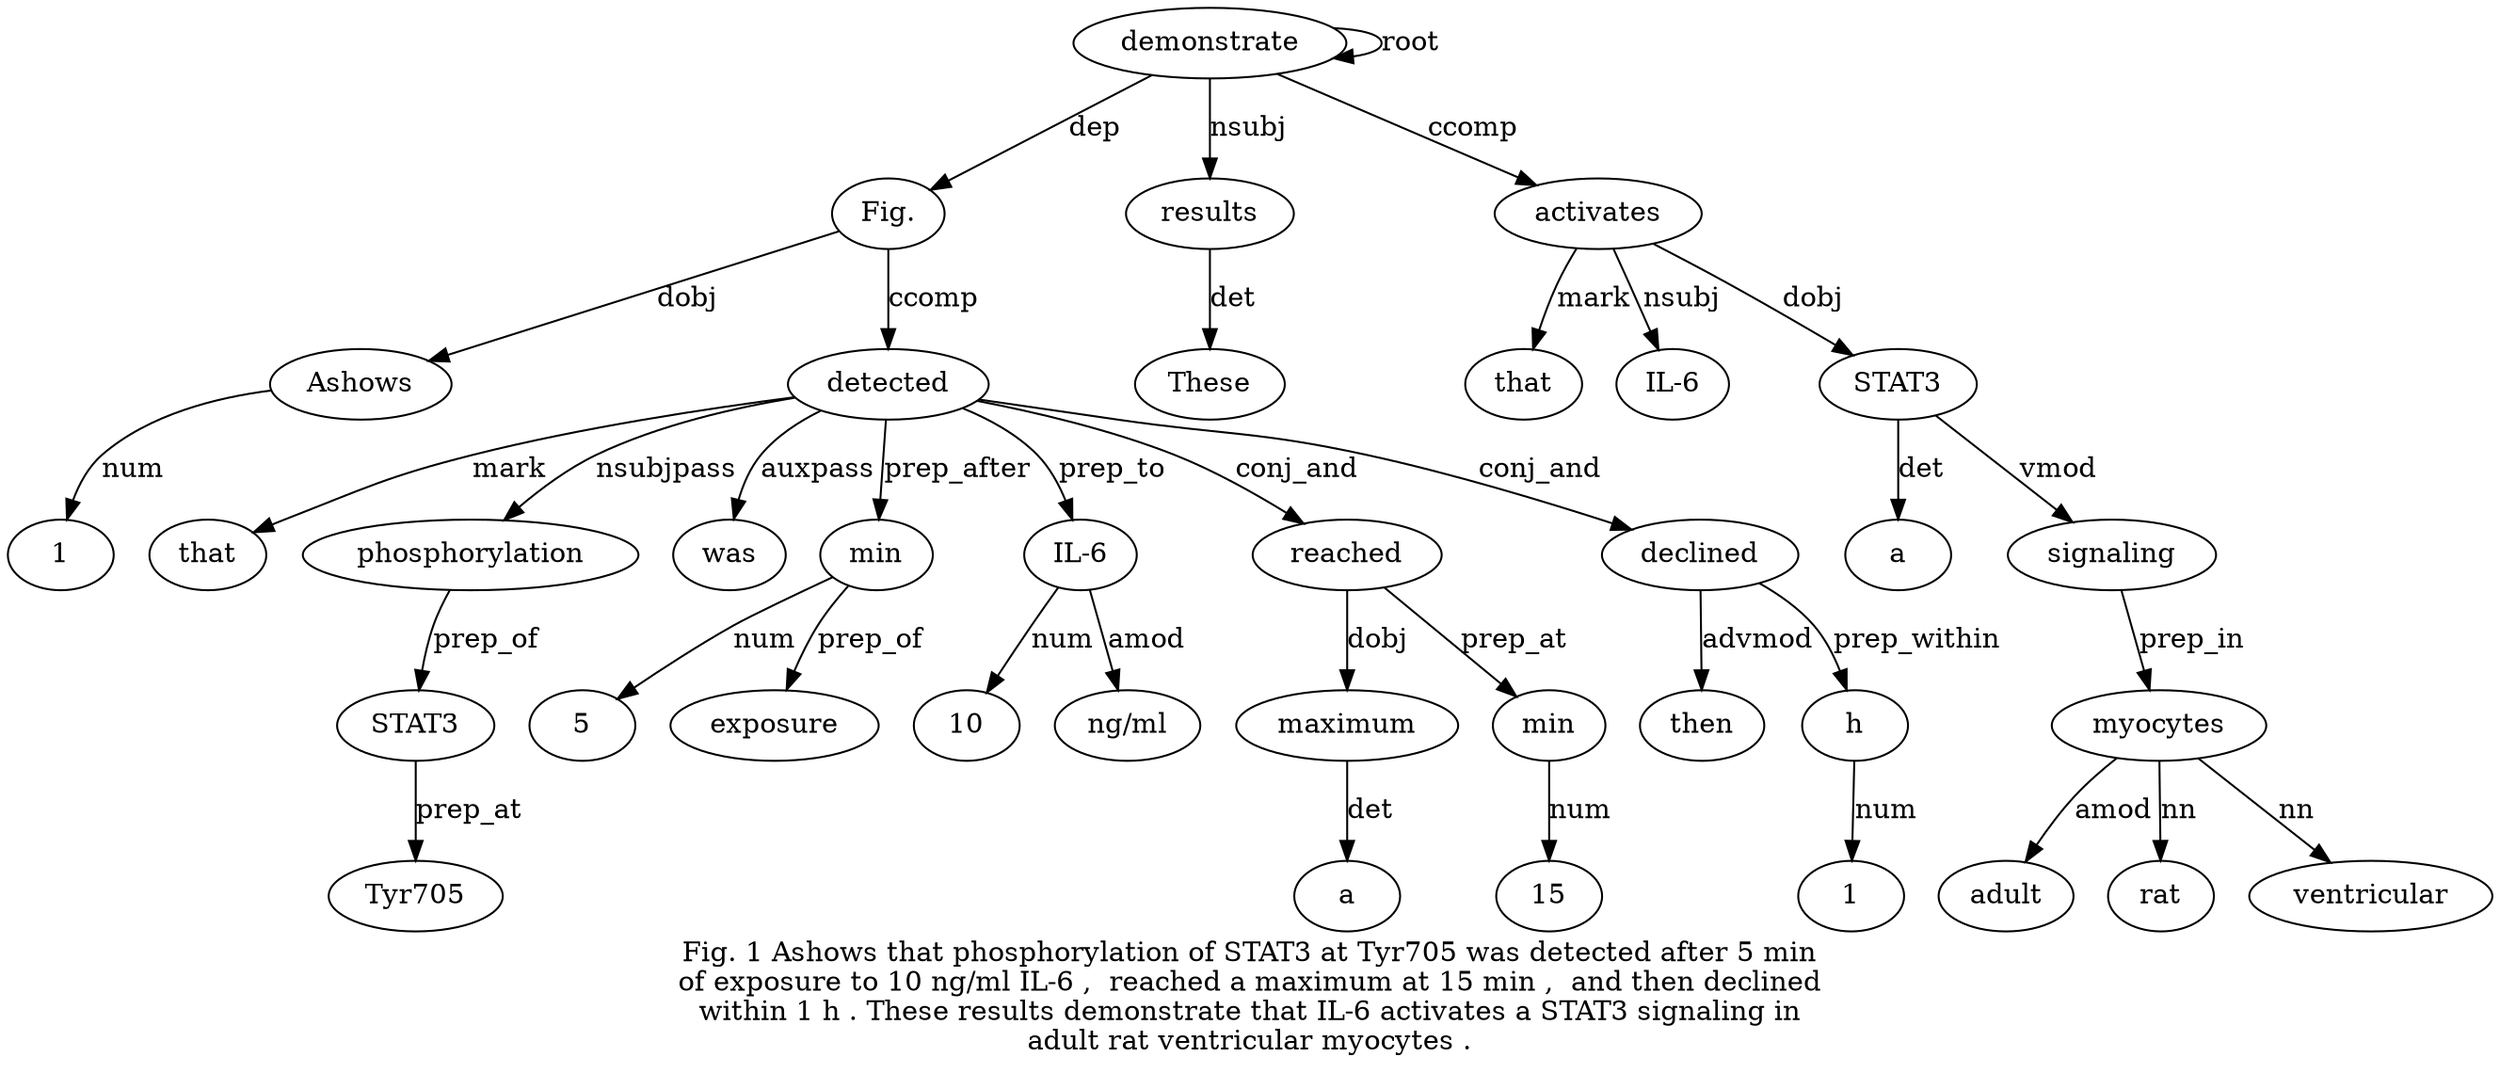 digraph "Fig. 1 Ashows that phosphorylation of STAT3 at Tyr705 was detected after 5 min of exposure to 10 ng/ml IL-6 ,  reached a maximum at 15 min ,  and then declined within 1 h . These results demonstrate that IL-6 activates a STAT3 signaling in adult rat ventricular myocytes ." {
label="Fig. 1 Ashows that phosphorylation of STAT3 at Tyr705 was detected after 5 min
of exposure to 10 ng/ml IL-6 ,  reached a maximum at 15 min ,  and then declined
within 1 h . These results demonstrate that IL-6 activates a STAT3 signaling in
adult rat ventricular myocytes .";
demonstrate38 [style=filled, fillcolor=white, label=demonstrate];
"Fig.1" [style=filled, fillcolor=white, label="Fig."];
demonstrate38 -> "Fig.1"  [label=dep];
Ashows3 [style=filled, fillcolor=white, label=Ashows];
12 [style=filled, fillcolor=white, label=1];
Ashows3 -> 12  [label=num];
"Fig.1" -> Ashows3  [label=dobj];
detected11 [style=filled, fillcolor=white, label=detected];
that4 [style=filled, fillcolor=white, label=that];
detected11 -> that4  [label=mark];
phosphorylation5 [style=filled, fillcolor=white, label=phosphorylation];
detected11 -> phosphorylation5  [label=nsubjpass];
STAT37 [style=filled, fillcolor=white, label=STAT3];
phosphorylation5 -> STAT37  [label=prep_of];
Tyr7059 [style=filled, fillcolor=white, label=Tyr705];
STAT37 -> Tyr7059  [label=prep_at];
was10 [style=filled, fillcolor=white, label=was];
detected11 -> was10  [label=auxpass];
"Fig.1" -> detected11  [label=ccomp];
min14 [style=filled, fillcolor=white, label=min];
513 [style=filled, fillcolor=white, label=5];
min14 -> 513  [label=num];
detected11 -> min14  [label=prep_after];
exposure16 [style=filled, fillcolor=white, label=exposure];
min14 -> exposure16  [label=prep_of];
"IL-620" [style=filled, fillcolor=white, label="IL-6"];
1018 [style=filled, fillcolor=white, label=10];
"IL-620" -> 1018  [label=num];
"ng/ml19" [style=filled, fillcolor=white, label="ng/ml"];
"IL-620" -> "ng/ml19"  [label=amod];
detected11 -> "IL-620"  [label=prep_to];
reached22 [style=filled, fillcolor=white, label=reached];
detected11 -> reached22  [label=conj_and];
maximum24 [style=filled, fillcolor=white, label=maximum];
a23 [style=filled, fillcolor=white, label=a];
maximum24 -> a23  [label=det];
reached22 -> maximum24  [label=dobj];
min27 [style=filled, fillcolor=white, label=min];
1526 [style=filled, fillcolor=white, label=15];
min27 -> 1526  [label=num];
reached22 -> min27  [label=prep_at];
declined31 [style=filled, fillcolor=white, label=declined];
then30 [style=filled, fillcolor=white, label=then];
declined31 -> then30  [label=advmod];
detected11 -> declined31  [label=conj_and];
h34 [style=filled, fillcolor=white, label=h];
133 [style=filled, fillcolor=white, label=1];
h34 -> 133  [label=num];
declined31 -> h34  [label=prep_within];
results37 [style=filled, fillcolor=white, label=results];
These36 [style=filled, fillcolor=white, label=These];
results37 -> These36  [label=det];
demonstrate38 -> results37  [label=nsubj];
demonstrate38 -> demonstrate38  [label=root];
activates41 [style=filled, fillcolor=white, label=activates];
that39 [style=filled, fillcolor=white, label=that];
activates41 -> that39  [label=mark];
"IL-640" [style=filled, fillcolor=white, label="IL-6"];
activates41 -> "IL-640"  [label=nsubj];
demonstrate38 -> activates41  [label=ccomp];
STAT34 [style=filled, fillcolor=white, label=STAT3];
a42 [style=filled, fillcolor=white, label=a];
STAT34 -> a42  [label=det];
activates41 -> STAT34  [label=dobj];
signaling44 [style=filled, fillcolor=white, label=signaling];
STAT34 -> signaling44  [label=vmod];
myocytes49 [style=filled, fillcolor=white, label=myocytes];
adult46 [style=filled, fillcolor=white, label=adult];
myocytes49 -> adult46  [label=amod];
rat47 [style=filled, fillcolor=white, label=rat];
myocytes49 -> rat47  [label=nn];
ventricular48 [style=filled, fillcolor=white, label=ventricular];
myocytes49 -> ventricular48  [label=nn];
signaling44 -> myocytes49  [label=prep_in];
}
